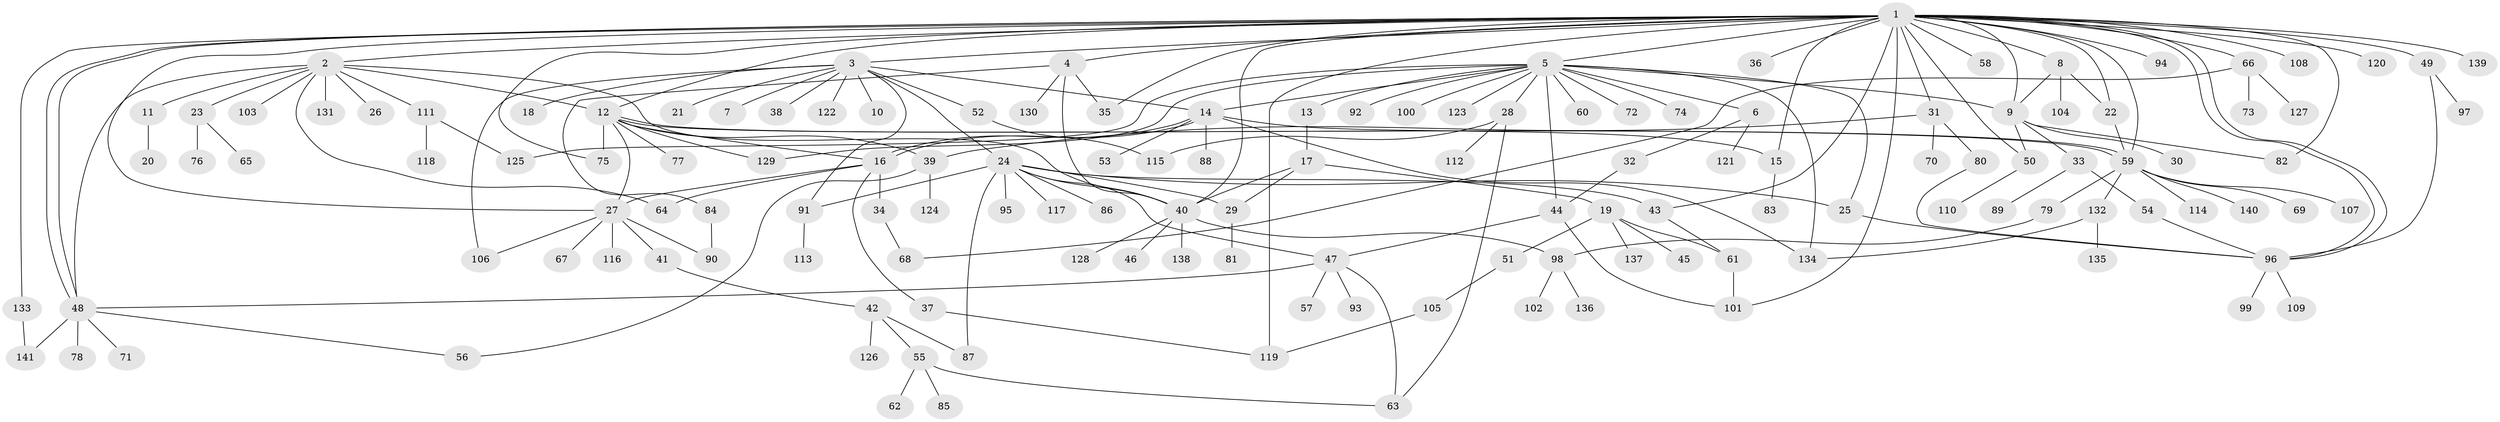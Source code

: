 // coarse degree distribution, {1: 0.45544554455445546, 11: 0.009900990099009901, 4: 0.04950495049504951, 18: 0.009900990099009901, 3: 0.12871287128712872, 2: 0.2079207920792079, 8: 0.0297029702970297, 7: 0.0297029702970297, 5: 0.019801980198019802, 6: 0.0297029702970297, 10: 0.019801980198019802, 27: 0.009900990099009901}
// Generated by graph-tools (version 1.1) at 2025/36/03/04/25 23:36:53]
// undirected, 141 vertices, 196 edges
graph export_dot {
  node [color=gray90,style=filled];
  1;
  2;
  3;
  4;
  5;
  6;
  7;
  8;
  9;
  10;
  11;
  12;
  13;
  14;
  15;
  16;
  17;
  18;
  19;
  20;
  21;
  22;
  23;
  24;
  25;
  26;
  27;
  28;
  29;
  30;
  31;
  32;
  33;
  34;
  35;
  36;
  37;
  38;
  39;
  40;
  41;
  42;
  43;
  44;
  45;
  46;
  47;
  48;
  49;
  50;
  51;
  52;
  53;
  54;
  55;
  56;
  57;
  58;
  59;
  60;
  61;
  62;
  63;
  64;
  65;
  66;
  67;
  68;
  69;
  70;
  71;
  72;
  73;
  74;
  75;
  76;
  77;
  78;
  79;
  80;
  81;
  82;
  83;
  84;
  85;
  86;
  87;
  88;
  89;
  90;
  91;
  92;
  93;
  94;
  95;
  96;
  97;
  98;
  99;
  100;
  101;
  102;
  103;
  104;
  105;
  106;
  107;
  108;
  109;
  110;
  111;
  112;
  113;
  114;
  115;
  116;
  117;
  118;
  119;
  120;
  121;
  122;
  123;
  124;
  125;
  126;
  127;
  128;
  129;
  130;
  131;
  132;
  133;
  134;
  135;
  136;
  137;
  138;
  139;
  140;
  141;
  1 -- 2;
  1 -- 3;
  1 -- 4;
  1 -- 5;
  1 -- 8;
  1 -- 9;
  1 -- 12;
  1 -- 15;
  1 -- 22;
  1 -- 27;
  1 -- 31;
  1 -- 35;
  1 -- 36;
  1 -- 40;
  1 -- 43;
  1 -- 48;
  1 -- 48;
  1 -- 49;
  1 -- 50;
  1 -- 58;
  1 -- 59;
  1 -- 66;
  1 -- 75;
  1 -- 82;
  1 -- 94;
  1 -- 96;
  1 -- 96;
  1 -- 101;
  1 -- 108;
  1 -- 119;
  1 -- 120;
  1 -- 133;
  1 -- 139;
  2 -- 11;
  2 -- 12;
  2 -- 23;
  2 -- 26;
  2 -- 40;
  2 -- 48;
  2 -- 64;
  2 -- 103;
  2 -- 111;
  2 -- 131;
  3 -- 7;
  3 -- 10;
  3 -- 14;
  3 -- 18;
  3 -- 21;
  3 -- 24;
  3 -- 38;
  3 -- 52;
  3 -- 91;
  3 -- 106;
  3 -- 122;
  4 -- 35;
  4 -- 40;
  4 -- 84;
  4 -- 130;
  5 -- 6;
  5 -- 9;
  5 -- 13;
  5 -- 14;
  5 -- 25;
  5 -- 28;
  5 -- 44;
  5 -- 60;
  5 -- 72;
  5 -- 74;
  5 -- 92;
  5 -- 100;
  5 -- 123;
  5 -- 125;
  5 -- 129;
  5 -- 134;
  6 -- 32;
  6 -- 121;
  8 -- 9;
  8 -- 22;
  8 -- 104;
  9 -- 30;
  9 -- 33;
  9 -- 50;
  9 -- 82;
  11 -- 20;
  12 -- 16;
  12 -- 27;
  12 -- 39;
  12 -- 59;
  12 -- 59;
  12 -- 75;
  12 -- 77;
  12 -- 129;
  13 -- 17;
  14 -- 15;
  14 -- 16;
  14 -- 16;
  14 -- 53;
  14 -- 88;
  14 -- 134;
  15 -- 83;
  16 -- 27;
  16 -- 34;
  16 -- 37;
  16 -- 64;
  17 -- 19;
  17 -- 29;
  17 -- 40;
  19 -- 45;
  19 -- 51;
  19 -- 61;
  19 -- 137;
  22 -- 59;
  23 -- 65;
  23 -- 76;
  24 -- 25;
  24 -- 29;
  24 -- 40;
  24 -- 43;
  24 -- 47;
  24 -- 86;
  24 -- 87;
  24 -- 91;
  24 -- 95;
  24 -- 117;
  25 -- 96;
  27 -- 41;
  27 -- 67;
  27 -- 90;
  27 -- 106;
  27 -- 116;
  28 -- 63;
  28 -- 112;
  28 -- 115;
  29 -- 81;
  31 -- 39;
  31 -- 70;
  31 -- 80;
  32 -- 44;
  33 -- 54;
  33 -- 89;
  34 -- 68;
  37 -- 119;
  39 -- 56;
  39 -- 124;
  40 -- 46;
  40 -- 98;
  40 -- 128;
  40 -- 138;
  41 -- 42;
  42 -- 55;
  42 -- 87;
  42 -- 126;
  43 -- 61;
  44 -- 47;
  44 -- 101;
  47 -- 48;
  47 -- 57;
  47 -- 63;
  47 -- 93;
  48 -- 56;
  48 -- 71;
  48 -- 78;
  48 -- 141;
  49 -- 96;
  49 -- 97;
  50 -- 110;
  51 -- 105;
  52 -- 115;
  54 -- 96;
  55 -- 62;
  55 -- 63;
  55 -- 85;
  59 -- 69;
  59 -- 79;
  59 -- 107;
  59 -- 114;
  59 -- 132;
  59 -- 140;
  61 -- 101;
  66 -- 68;
  66 -- 73;
  66 -- 127;
  79 -- 98;
  80 -- 96;
  84 -- 90;
  91 -- 113;
  96 -- 99;
  96 -- 109;
  98 -- 102;
  98 -- 136;
  105 -- 119;
  111 -- 118;
  111 -- 125;
  132 -- 134;
  132 -- 135;
  133 -- 141;
}
